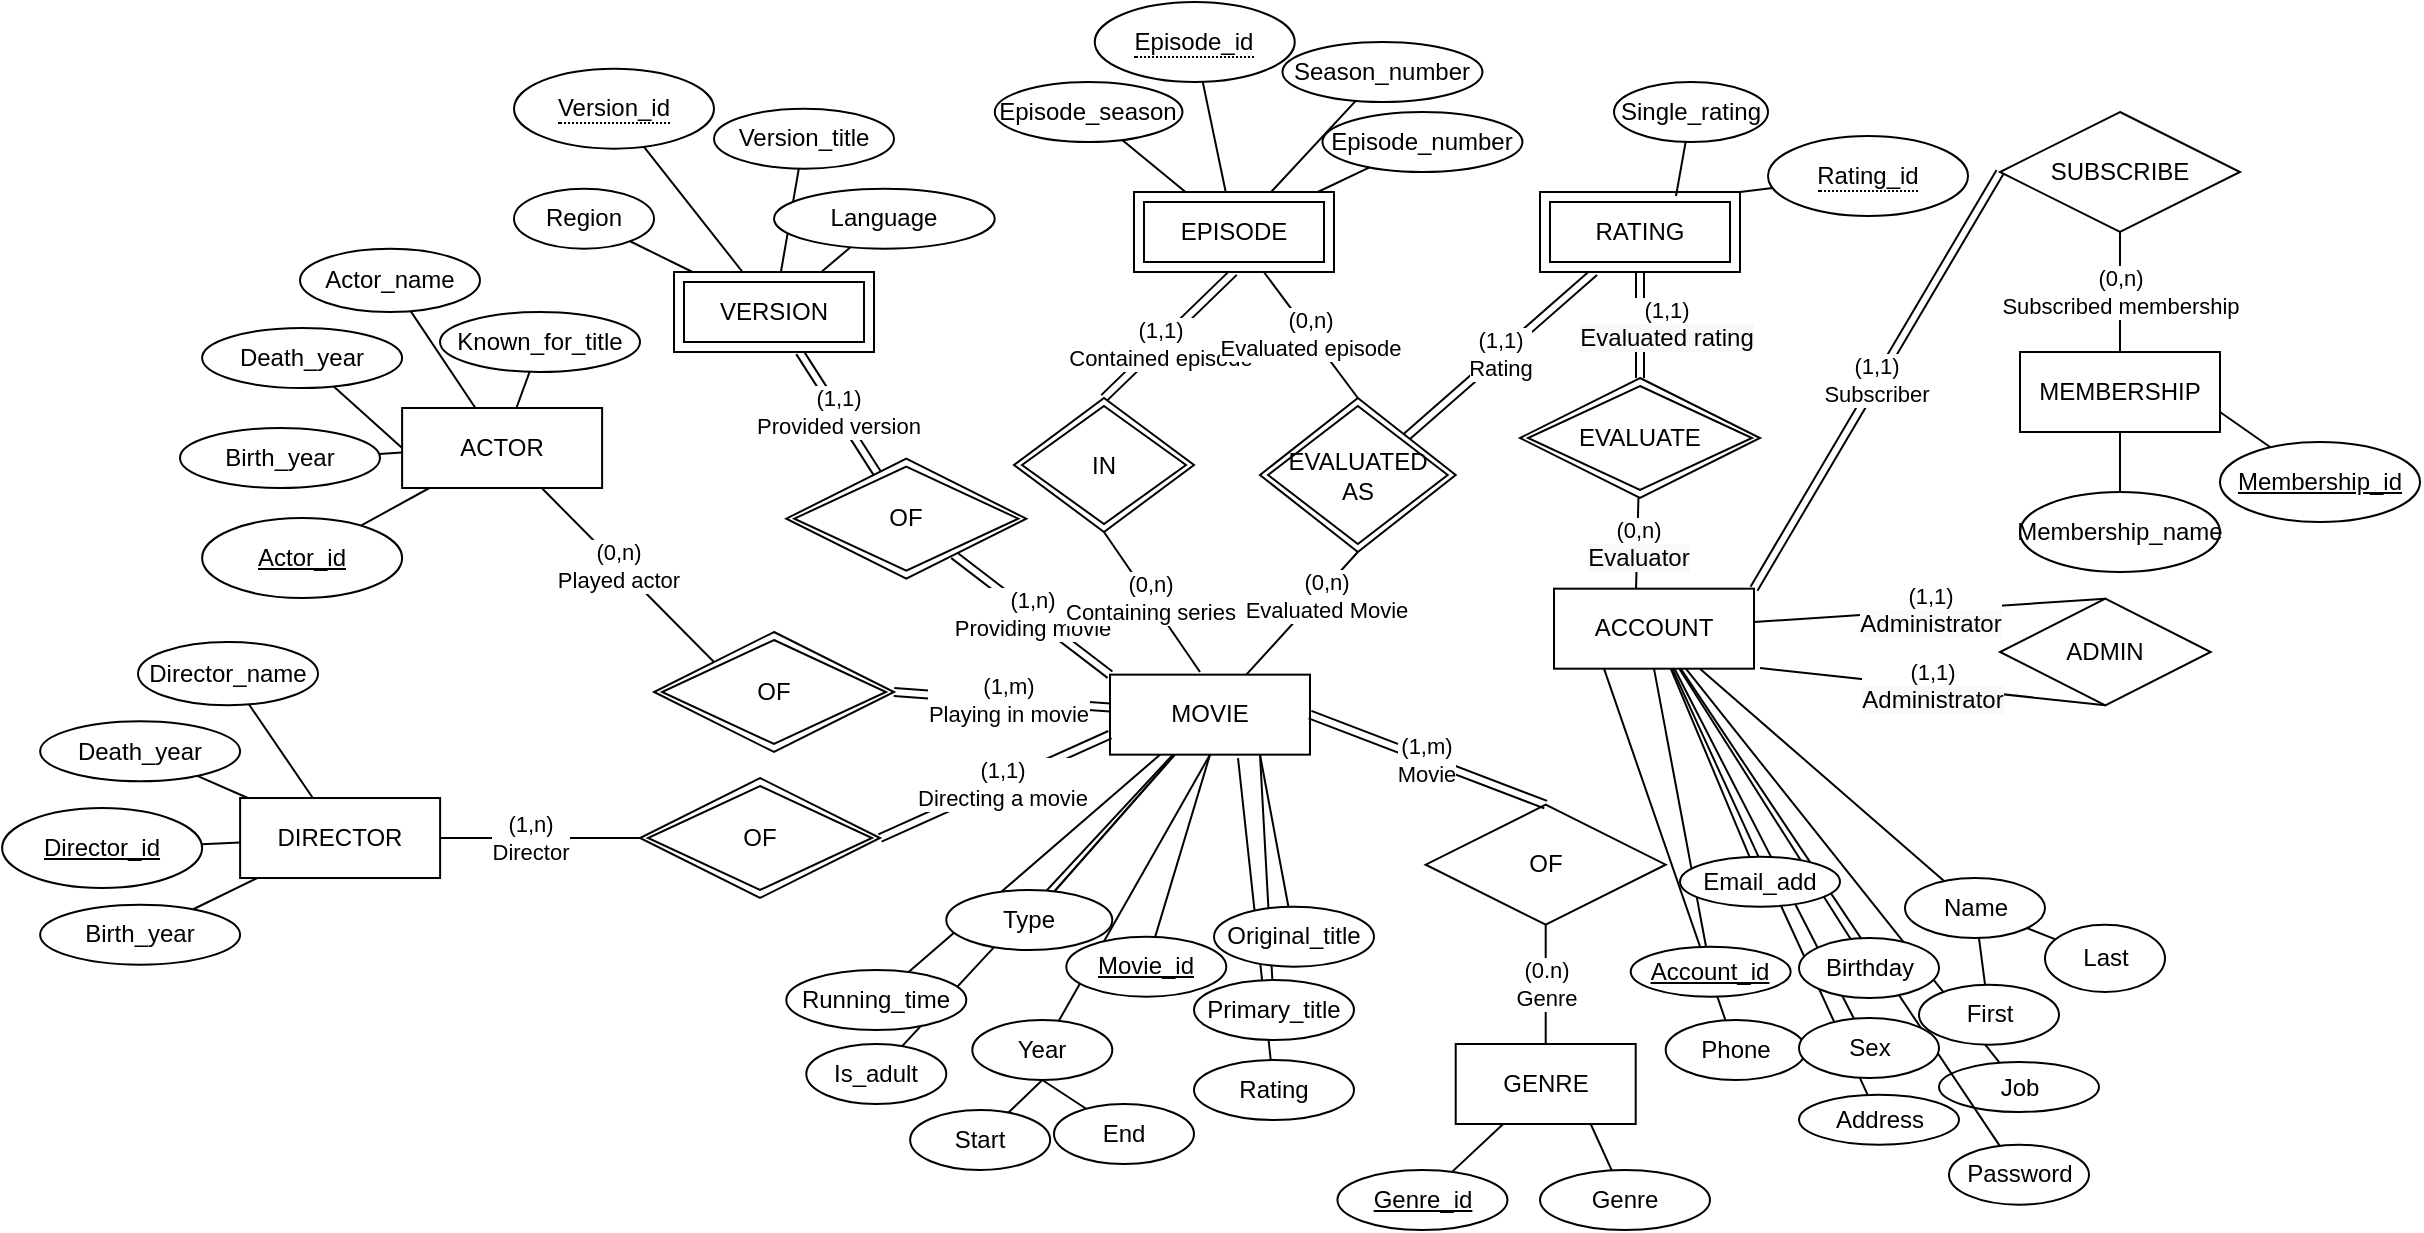 <mxfile version="13.8.0" type="github"><diagram id="dECgLbt5gwb4kdzm95Aq" name="Page-3"><mxGraphModel dx="711" dy="752" grid="1" gridSize="10" guides="1" tooltips="1" connect="1" arrows="1" fold="1" page="1" pageScale="1" pageWidth="1654" pageHeight="1169" math="0" shadow="0"><root><mxCell id="CYz07_u8bfLaDcwgtj9p-0"/><mxCell id="CYz07_u8bfLaDcwgtj9p-1" parent="CYz07_u8bfLaDcwgtj9p-0"/><mxCell id="dOkl6FcIiwvOPtp_usm6-23" value="" style="endArrow=none;html=1;rounded=0;" parent="CYz07_u8bfLaDcwgtj9p-1" source="CYz07_u8bfLaDcwgtj9p-318" target="dOkl6FcIiwvOPtp_usm6-22" edge="1"><mxGeometry relative="1" as="geometry"><mxPoint x="1329.59" y="666.33" as="sourcePoint"/><mxPoint x="1630" y="676.33" as="targetPoint"/></mxGeometry></mxCell><mxCell id="waXFJwk1P9-7DXFkJT4k-6" value="" style="endArrow=none;html=1;rounded=0;entryX=0.64;entryY=1.042;entryDx=0;entryDy=0;entryPerimeter=0;" parent="CYz07_u8bfLaDcwgtj9p-1" source="waXFJwk1P9-7DXFkJT4k-5" target="CYz07_u8bfLaDcwgtj9p-234" edge="1"><mxGeometry relative="1" as="geometry"><mxPoint x="847" y="724.67" as="sourcePoint"/><mxPoint x="840" y="640" as="targetPoint"/></mxGeometry></mxCell><mxCell id="dOkl6FcIiwvOPtp_usm6-24" value="Job" style="ellipse;whiteSpace=wrap;html=1;align=center;fontStyle=0" parent="CYz07_u8bfLaDcwgtj9p-1" vertex="1"><mxGeometry x="1129.5" y="795.01" width="80" height="25" as="geometry"/></mxCell><mxCell id="dOkl6FcIiwvOPtp_usm6-25" value="" style="endArrow=none;html=1;rounded=0;" parent="CYz07_u8bfLaDcwgtj9p-1" source="CYz07_u8bfLaDcwgtj9p-318" target="dOkl6FcIiwvOPtp_usm6-24" edge="1"><mxGeometry relative="1" as="geometry"><mxPoint x="1399.59" y="650" as="sourcePoint"/><mxPoint x="1700" y="660" as="targetPoint"/></mxGeometry></mxCell><mxCell id="CYz07_u8bfLaDcwgtj9p-420" value="" style="endArrow=none;html=1;rounded=0;entryX=0.5;entryY=1;entryDx=0;entryDy=0;" parent="CYz07_u8bfLaDcwgtj9p-1" source="CYz07_u8bfLaDcwgtj9p-368" target="CYz07_u8bfLaDcwgtj9p-234" edge="1"><mxGeometry relative="1" as="geometry"><mxPoint x="755.152" y="878.061" as="sourcePoint"/><mxPoint x="806.596" y="636.33" as="targetPoint"/></mxGeometry></mxCell><mxCell id="CYz07_u8bfLaDcwgtj9p-234" value="MOVIE" style="whiteSpace=wrap;html=1;align=center;" parent="CYz07_u8bfLaDcwgtj9p-1" vertex="1"><mxGeometry x="715.0" y="601.33" width="100" height="40" as="geometry"/></mxCell><mxCell id="CYz07_u8bfLaDcwgtj9p-238" value="GENRE" style="whiteSpace=wrap;html=1;align=center;" parent="CYz07_u8bfLaDcwgtj9p-1" vertex="1"><mxGeometry x="887.85" y="786" width="90" height="40" as="geometry"/></mxCell><mxCell id="CYz07_u8bfLaDcwgtj9p-243" value="(1,n)&lt;br&gt;Providing movie" style="endArrow=none;html=1;rounded=0;entryX=0;entryY=0;entryDx=0;entryDy=0;shape=link;" parent="CYz07_u8bfLaDcwgtj9p-1" source="CYz07_u8bfLaDcwgtj9p-296" target="CYz07_u8bfLaDcwgtj9p-234" edge="1"><mxGeometry relative="1" as="geometry"><mxPoint x="767" y="463.0" as="sourcePoint"/><mxPoint x="607" y="533.0" as="targetPoint"/></mxGeometry></mxCell><mxCell id="CYz07_u8bfLaDcwgtj9p-244" value="(1,1)&lt;br&gt;Provided version" style="endArrow=none;html=1;rounded=0;shape=link;" parent="CYz07_u8bfLaDcwgtj9p-1" source="CYz07_u8bfLaDcwgtj9p-296" target="CYz07_u8bfLaDcwgtj9p-295" edge="1"><mxGeometry relative="1" as="geometry"><mxPoint x="657" y="398" as="sourcePoint"/><mxPoint x="537" y="338" as="targetPoint"/></mxGeometry></mxCell><mxCell id="CYz07_u8bfLaDcwgtj9p-246" value="(1,1)&lt;br&gt;Rating" style="endArrow=none;html=1;rounded=0;shape=link;entryX=1;entryY=0;entryDx=0;entryDy=0;" parent="CYz07_u8bfLaDcwgtj9p-1" source="CYz07_u8bfLaDcwgtj9p-262" target="CYz07_u8bfLaDcwgtj9p-267" edge="1"><mxGeometry relative="1" as="geometry"><mxPoint x="677" y="478" as="sourcePoint"/><mxPoint x="777" y="528.0" as="targetPoint"/><Array as="points"/></mxGeometry></mxCell><mxCell id="CYz07_u8bfLaDcwgtj9p-247" value="OF" style="shape=rhombus;perimeter=rhombusPerimeter;whiteSpace=wrap;html=1;align=center;" parent="CYz07_u8bfLaDcwgtj9p-1" vertex="1"><mxGeometry x="872.85" y="666.33" width="120" height="60" as="geometry"/></mxCell><mxCell id="CYz07_u8bfLaDcwgtj9p-248" value="(1,m)&lt;br&gt;Movie" style="endArrow=none;html=1;rounded=0;exitX=1;exitY=0.5;exitDx=0;exitDy=0;entryX=0.5;entryY=0;entryDx=0;entryDy=0;shape=link;" parent="CYz07_u8bfLaDcwgtj9p-1" source="CYz07_u8bfLaDcwgtj9p-234" target="CYz07_u8bfLaDcwgtj9p-247" edge="1"><mxGeometry x="-0.009" y="-1" relative="1" as="geometry"><mxPoint x="987" y="468" as="sourcePoint"/><mxPoint x="867" y="528.0" as="targetPoint"/><mxPoint y="-1" as="offset"/></mxGeometry></mxCell><mxCell id="CYz07_u8bfLaDcwgtj9p-249" value="(0.n)&lt;br&gt;Genre" style="endArrow=none;html=1;rounded=0;exitX=0.5;exitY=1;exitDx=0;exitDy=0;entryX=0.5;entryY=0;entryDx=0;entryDy=0;" parent="CYz07_u8bfLaDcwgtj9p-1" source="CYz07_u8bfLaDcwgtj9p-247" target="CYz07_u8bfLaDcwgtj9p-238" edge="1"><mxGeometry relative="1" as="geometry"><mxPoint x="997" y="478" as="sourcePoint"/><mxPoint x="877" y="538.0" as="targetPoint"/></mxGeometry></mxCell><mxCell id="CYz07_u8bfLaDcwgtj9p-251" value="(0,n)&lt;br&gt;Containing series" style="endArrow=none;html=1;rounded=0;exitX=0.5;exitY=1;exitDx=0;exitDy=0;" parent="CYz07_u8bfLaDcwgtj9p-1" source="CYz07_u8bfLaDcwgtj9p-272" edge="1"><mxGeometry x="-0.053" relative="1" as="geometry"><mxPoint x="667" y="468" as="sourcePoint"/><mxPoint x="760" y="600" as="targetPoint"/><mxPoint as="offset"/></mxGeometry></mxCell><mxCell id="CYz07_u8bfLaDcwgtj9p-252" value="(1,1)&lt;br&gt;Contained episode" style="endArrow=none;html=1;rounded=0;exitX=0.5;exitY=1;exitDx=0;exitDy=0;shape=link;entryX=0.5;entryY=0;entryDx=0;entryDy=0;" parent="CYz07_u8bfLaDcwgtj9p-1" source="CYz07_u8bfLaDcwgtj9p-285" target="CYz07_u8bfLaDcwgtj9p-272" edge="1"><mxGeometry x="0.152" relative="1" as="geometry"><mxPoint x="677" y="478" as="sourcePoint"/><mxPoint x="807" y="398" as="targetPoint"/><mxPoint as="offset"/></mxGeometry></mxCell><mxCell id="CYz07_u8bfLaDcwgtj9p-254" value="(0,n)&lt;br&gt;Evaluated episode" style="endArrow=none;html=1;rounded=0;exitX=0.5;exitY=0;exitDx=0;exitDy=0;" parent="CYz07_u8bfLaDcwgtj9p-1" source="CYz07_u8bfLaDcwgtj9p-267" target="CYz07_u8bfLaDcwgtj9p-285" edge="1"><mxGeometry relative="1" as="geometry"><mxPoint x="677" y="418" as="sourcePoint"/><mxPoint x="857" y="348" as="targetPoint"/></mxGeometry></mxCell><mxCell id="CYz07_u8bfLaDcwgtj9p-256" value="(0,n)&lt;br&gt;&lt;span style=&quot;font-size: 12px ; background-color: rgb(248 , 249 , 250)&quot;&gt;Evaluator&lt;/span&gt;" style="endArrow=none;html=1;rounded=0;exitX=0.41;exitY=0.025;exitDx=0;exitDy=0;exitPerimeter=0;" parent="CYz07_u8bfLaDcwgtj9p-1" source="CYz07_u8bfLaDcwgtj9p-318" target="CYz07_u8bfLaDcwgtj9p-317" edge="1"><mxGeometry relative="1" as="geometry"><mxPoint x="1127" y="508" as="sourcePoint"/><mxPoint x="1127" y="458" as="targetPoint"/></mxGeometry></mxCell><mxCell id="CYz07_u8bfLaDcwgtj9p-257" value="(1,1)&lt;br&gt;&lt;span style=&quot;font-size: 12px ; background-color: rgb(248 , 249 , 250)&quot;&gt;Evaluated rating&lt;/span&gt;" style="endArrow=none;html=1;rounded=0;shape=link;" parent="CYz07_u8bfLaDcwgtj9p-1" source="CYz07_u8bfLaDcwgtj9p-262" target="CYz07_u8bfLaDcwgtj9p-317" edge="1"><mxGeometry x="-0.012" y="13" relative="1" as="geometry"><mxPoint x="1127" y="218" as="sourcePoint"/><mxPoint x="577" y="378" as="targetPoint"/><Array as="points"/><mxPoint as="offset"/></mxGeometry></mxCell><mxCell id="CYz07_u8bfLaDcwgtj9p-262" value="RATING" style="shape=ext;margin=3;double=1;whiteSpace=wrap;html=1;align=center;" parent="CYz07_u8bfLaDcwgtj9p-1" vertex="1"><mxGeometry x="930" y="360" width="100" height="40" as="geometry"/></mxCell><mxCell id="CYz07_u8bfLaDcwgtj9p-267" value="EVALUATED AS" style="shape=rhombus;double=1;perimeter=rhombusPerimeter;whiteSpace=wrap;html=1;align=center;" parent="CYz07_u8bfLaDcwgtj9p-1" vertex="1"><mxGeometry x="790" y="463" width="97.85" height="77" as="geometry"/></mxCell><mxCell id="CYz07_u8bfLaDcwgtj9p-272" value="IN" style="shape=rhombus;double=1;perimeter=rhombusPerimeter;whiteSpace=wrap;html=1;align=center;" parent="CYz07_u8bfLaDcwgtj9p-1" vertex="1"><mxGeometry x="667" y="463" width="90" height="67" as="geometry"/></mxCell><mxCell id="CYz07_u8bfLaDcwgtj9p-277" value="OF" style="shape=rhombus;double=1;perimeter=rhombusPerimeter;whiteSpace=wrap;html=1;align=center;" parent="CYz07_u8bfLaDcwgtj9p-1" vertex="1"><mxGeometry x="487" y="580" width="120" height="60" as="geometry"/></mxCell><mxCell id="CYz07_u8bfLaDcwgtj9p-279" value="(1,m)&lt;br&gt;Playing in movie" style="endArrow=none;html=1;rounded=0;entryX=1;entryY=0.5;entryDx=0;entryDy=0;shape=link;" parent="CYz07_u8bfLaDcwgtj9p-1" source="CYz07_u8bfLaDcwgtj9p-234" target="CYz07_u8bfLaDcwgtj9p-277" edge="1"><mxGeometry x="-0.053" relative="1" as="geometry"><mxPoint x="427" y="553" as="sourcePoint"/><mxPoint x="817" y="518" as="targetPoint"/><mxPoint as="offset"/></mxGeometry></mxCell><mxCell id="CYz07_u8bfLaDcwgtj9p-290" value="ACTOR" style="whiteSpace=wrap;html=1;align=center;" parent="CYz07_u8bfLaDcwgtj9p-1" vertex="1"><mxGeometry x="361.06" y="468" width="100" height="40" as="geometry"/></mxCell><mxCell id="CYz07_u8bfLaDcwgtj9p-291" value="(0,n)&lt;br&gt;Played actor" style="endArrow=none;html=1;rounded=0;exitX=0;exitY=0;exitDx=0;exitDy=0;" parent="CYz07_u8bfLaDcwgtj9p-1" source="CYz07_u8bfLaDcwgtj9p-277" target="CYz07_u8bfLaDcwgtj9p-290" edge="1"><mxGeometry x="0.111" relative="1" as="geometry"><mxPoint x="667" y="468" as="sourcePoint"/><mxPoint x="767" y="518" as="targetPoint"/><mxPoint as="offset"/></mxGeometry></mxCell><mxCell id="CYz07_u8bfLaDcwgtj9p-295" value="VERSION" style="shape=ext;margin=3;double=1;whiteSpace=wrap;html=1;align=center;" parent="CYz07_u8bfLaDcwgtj9p-1" vertex="1"><mxGeometry x="497" y="400" width="100" height="40" as="geometry"/></mxCell><mxCell id="CYz07_u8bfLaDcwgtj9p-296" value="OF" style="shape=rhombus;double=1;perimeter=rhombusPerimeter;whiteSpace=wrap;html=1;align=center;" parent="CYz07_u8bfLaDcwgtj9p-1" vertex="1"><mxGeometry x="553.15" y="493.34" width="120" height="60" as="geometry"/></mxCell><mxCell id="CYz07_u8bfLaDcwgtj9p-313" value="(0,n)&lt;br&gt;Evaluated Movie" style="endArrow=none;html=1;rounded=0;entryX=0.5;entryY=1;entryDx=0;entryDy=0;" parent="CYz07_u8bfLaDcwgtj9p-1" source="CYz07_u8bfLaDcwgtj9p-234" target="CYz07_u8bfLaDcwgtj9p-267" edge="1"><mxGeometry x="0.349" y="-3" relative="1" as="geometry"><mxPoint x="967" y="408" as="sourcePoint"/><mxPoint x="867" y="358" as="targetPoint"/><mxPoint as="offset"/></mxGeometry></mxCell><mxCell id="CYz07_u8bfLaDcwgtj9p-317" value="EVALUATE" style="shape=rhombus;double=1;perimeter=rhombusPerimeter;whiteSpace=wrap;html=1;align=center;" parent="CYz07_u8bfLaDcwgtj9p-1" vertex="1"><mxGeometry x="920" y="453" width="120" height="60" as="geometry"/></mxCell><mxCell id="CYz07_u8bfLaDcwgtj9p-318" value="ACCOUNT" style="whiteSpace=wrap;html=1;align=center;" parent="CYz07_u8bfLaDcwgtj9p-1" vertex="1"><mxGeometry x="937" y="558.34" width="100" height="40" as="geometry"/></mxCell><mxCell id="CYz07_u8bfLaDcwgtj9p-285" value="EPISODE" style="shape=ext;margin=3;double=1;whiteSpace=wrap;html=1;align=center;" parent="CYz07_u8bfLaDcwgtj9p-1" vertex="1"><mxGeometry x="727" y="360" width="100" height="40" as="geometry"/></mxCell><mxCell id="CYz07_u8bfLaDcwgtj9p-326" value="Movie_id" style="ellipse;whiteSpace=wrap;html=1;align=center;fontStyle=4" parent="CYz07_u8bfLaDcwgtj9p-1" vertex="1"><mxGeometry x="693.15" y="732.33" width="80" height="30" as="geometry"/></mxCell><mxCell id="CYz07_u8bfLaDcwgtj9p-328" value="" style="endArrow=none;html=1;rounded=0;exitX=0.5;exitY=1;exitDx=0;exitDy=0;" parent="CYz07_u8bfLaDcwgtj9p-1" source="CYz07_u8bfLaDcwgtj9p-234" target="CYz07_u8bfLaDcwgtj9p-326" edge="1"><mxGeometry relative="1" as="geometry"><mxPoint x="787" y="708" as="sourcePoint"/><mxPoint x="947" y="708" as="targetPoint"/></mxGeometry></mxCell><mxCell id="CYz07_u8bfLaDcwgtj9p-330" value="" style="endArrow=none;html=1;rounded=0;" parent="CYz07_u8bfLaDcwgtj9p-1" source="CYz07_u8bfLaDcwgtj9p-318" target="CYz07_u8bfLaDcwgtj9p-329" edge="1"><mxGeometry relative="1" as="geometry"><mxPoint x="1257" y="553" as="sourcePoint"/><mxPoint x="1397" y="573" as="targetPoint"/></mxGeometry></mxCell><mxCell id="CYz07_u8bfLaDcwgtj9p-333" value="Actor_id" style="ellipse;whiteSpace=wrap;html=1;align=center;fontStyle=4" parent="CYz07_u8bfLaDcwgtj9p-1" vertex="1"><mxGeometry x="261.06" y="523" width="100" height="40" as="geometry"/></mxCell><mxCell id="CYz07_u8bfLaDcwgtj9p-334" value="" style="endArrow=none;html=1;rounded=0;" parent="CYz07_u8bfLaDcwgtj9p-1" source="CYz07_u8bfLaDcwgtj9p-290" target="CYz07_u8bfLaDcwgtj9p-333" edge="1"><mxGeometry relative="1" as="geometry"><mxPoint x="487" y="743" as="sourcePoint"/><mxPoint x="627" y="763" as="targetPoint"/></mxGeometry></mxCell><mxCell id="CYz07_u8bfLaDcwgtj9p-337" value="&lt;span style=&quot;border-bottom: 1px dotted&quot;&gt;Episode_id&lt;/span&gt;" style="ellipse;whiteSpace=wrap;html=1;align=center;" parent="CYz07_u8bfLaDcwgtj9p-1" vertex="1"><mxGeometry x="707.38" y="265" width="100" height="40" as="geometry"/></mxCell><mxCell id="CYz07_u8bfLaDcwgtj9p-338" value="" style="endArrow=none;html=1;rounded=0;" parent="CYz07_u8bfLaDcwgtj9p-1" source="CYz07_u8bfLaDcwgtj9p-337" target="CYz07_u8bfLaDcwgtj9p-285" edge="1"><mxGeometry relative="1" as="geometry"><mxPoint x="837" y="458" as="sourcePoint"/><mxPoint x="997" y="458" as="targetPoint"/></mxGeometry></mxCell><mxCell id="CYz07_u8bfLaDcwgtj9p-339" value="&lt;span style=&quot;border-bottom: 1px dotted&quot;&gt;Version_id&lt;/span&gt;" style="ellipse;whiteSpace=wrap;html=1;align=center;" parent="CYz07_u8bfLaDcwgtj9p-1" vertex="1"><mxGeometry x="417" y="298.33" width="100" height="40" as="geometry"/></mxCell><mxCell id="CYz07_u8bfLaDcwgtj9p-340" value="" style="endArrow=none;html=1;rounded=0;" parent="CYz07_u8bfLaDcwgtj9p-1" source="CYz07_u8bfLaDcwgtj9p-339" target="CYz07_u8bfLaDcwgtj9p-295" edge="1"><mxGeometry relative="1" as="geometry"><mxPoint x="527" y="458" as="sourcePoint"/><mxPoint x="497" y="158" as="targetPoint"/></mxGeometry></mxCell><mxCell id="CYz07_u8bfLaDcwgtj9p-341" value="&lt;span style=&quot;border-bottom: 1px dotted&quot;&gt;Rating_id&lt;/span&gt;" style="ellipse;whiteSpace=wrap;html=1;align=center;" parent="CYz07_u8bfLaDcwgtj9p-1" vertex="1"><mxGeometry x="1044" y="332" width="100" height="40" as="geometry"/></mxCell><mxCell id="CYz07_u8bfLaDcwgtj9p-342" value="" style="endArrow=none;html=1;rounded=0;entryX=1;entryY=0;entryDx=0;entryDy=0;" parent="CYz07_u8bfLaDcwgtj9p-1" source="CYz07_u8bfLaDcwgtj9p-341" target="CYz07_u8bfLaDcwgtj9p-262" edge="1"><mxGeometry relative="1" as="geometry"><mxPoint x="1244" y="540" as="sourcePoint"/><mxPoint x="1000.5" y="381" as="targetPoint"/></mxGeometry></mxCell><mxCell id="CYz07_u8bfLaDcwgtj9p-343" value="MEMBERSHIP" style="whiteSpace=wrap;html=1;align=center;" parent="CYz07_u8bfLaDcwgtj9p-1" vertex="1"><mxGeometry x="1170" y="440" width="100" height="40" as="geometry"/></mxCell><mxCell id="CYz07_u8bfLaDcwgtj9p-344" value="Membership_name" style="ellipse;whiteSpace=wrap;html=1;align=center;fontStyle=0" parent="CYz07_u8bfLaDcwgtj9p-1" vertex="1"><mxGeometry x="1170" y="510" width="100" height="40" as="geometry"/></mxCell><mxCell id="CYz07_u8bfLaDcwgtj9p-345" value="" style="endArrow=none;html=1;rounded=0;exitX=0.5;exitY=1;exitDx=0;exitDy=0;" parent="CYz07_u8bfLaDcwgtj9p-1" source="CYz07_u8bfLaDcwgtj9p-343" target="CYz07_u8bfLaDcwgtj9p-344" edge="1"><mxGeometry relative="1" as="geometry"><mxPoint x="1110" y="510" as="sourcePoint"/><mxPoint x="1110" y="535" as="targetPoint"/></mxGeometry></mxCell><mxCell id="CYz07_u8bfLaDcwgtj9p-346" value="SUBSCRIBE" style="shape=rhombus;perimeter=rhombusPerimeter;whiteSpace=wrap;html=1;align=center;" parent="CYz07_u8bfLaDcwgtj9p-1" vertex="1"><mxGeometry x="1160" y="320" width="120" height="60" as="geometry"/></mxCell><mxCell id="CYz07_u8bfLaDcwgtj9p-347" value="(1,1)&lt;br&gt;Subscriber" style="endArrow=none;html=1;rounded=0;exitX=0;exitY=0.5;exitDx=0;exitDy=0;shape=link;entryX=1;entryY=0;entryDx=0;entryDy=0;" parent="CYz07_u8bfLaDcwgtj9p-1" source="CYz07_u8bfLaDcwgtj9p-346" target="CYz07_u8bfLaDcwgtj9p-318" edge="1"><mxGeometry relative="1" as="geometry"><mxPoint x="807" y="508" as="sourcePoint"/><mxPoint x="967" y="508" as="targetPoint"/></mxGeometry></mxCell><mxCell id="CYz07_u8bfLaDcwgtj9p-348" value="(0,n)&lt;br&gt;Subscribed membership" style="endArrow=none;html=1;rounded=0;exitX=0.5;exitY=1;exitDx=0;exitDy=0;" parent="CYz07_u8bfLaDcwgtj9p-1" source="CYz07_u8bfLaDcwgtj9p-346" target="CYz07_u8bfLaDcwgtj9p-343" edge="1"><mxGeometry relative="1" as="geometry"><mxPoint x="1200" y="380" as="sourcePoint"/><mxPoint x="1126.364" y="470" as="targetPoint"/></mxGeometry></mxCell><mxCell id="CYz07_u8bfLaDcwgtj9p-352" value="" style="endArrow=none;html=1;rounded=0;entryX=0.75;entryY=1;entryDx=0;entryDy=0;" parent="CYz07_u8bfLaDcwgtj9p-1" source="CYz07_u8bfLaDcwgtj9p-351" target="CYz07_u8bfLaDcwgtj9p-234" edge="1"><mxGeometry relative="1" as="geometry"><mxPoint x="817" y="698" as="sourcePoint"/><mxPoint x="817" y="738" as="targetPoint"/></mxGeometry></mxCell><mxCell id="CYz07_u8bfLaDcwgtj9p-353" value="Original_title" style="ellipse;whiteSpace=wrap;html=1;align=center;" parent="CYz07_u8bfLaDcwgtj9p-1" vertex="1"><mxGeometry x="767.0" y="717.33" width="80" height="30" as="geometry"/></mxCell><mxCell id="CYz07_u8bfLaDcwgtj9p-354" value="" style="endArrow=none;html=1;rounded=0;entryX=0.75;entryY=1;entryDx=0;entryDy=0;" parent="CYz07_u8bfLaDcwgtj9p-1" source="CYz07_u8bfLaDcwgtj9p-353" target="CYz07_u8bfLaDcwgtj9p-234" edge="1"><mxGeometry relative="1" as="geometry"><mxPoint x="857" y="648" as="sourcePoint"/><mxPoint x="872" y="638" as="targetPoint"/></mxGeometry></mxCell><mxCell id="CYz07_u8bfLaDcwgtj9p-355" value="Is_adult" style="ellipse;whiteSpace=wrap;html=1;align=center;" parent="CYz07_u8bfLaDcwgtj9p-1" vertex="1"><mxGeometry x="563.15" y="786" width="70" height="30" as="geometry"/></mxCell><mxCell id="CYz07_u8bfLaDcwgtj9p-356" value="" style="endArrow=none;html=1;rounded=0;" parent="CYz07_u8bfLaDcwgtj9p-1" source="CYz07_u8bfLaDcwgtj9p-355" target="CYz07_u8bfLaDcwgtj9p-234" edge="1"><mxGeometry relative="1" as="geometry"><mxPoint x="673" y="668" as="sourcePoint"/><mxPoint x="688" y="658" as="targetPoint"/></mxGeometry></mxCell><mxCell id="CYz07_u8bfLaDcwgtj9p-359" value="&lt;span style=&quot;font-weight: 400&quot;&gt;Running_time&lt;/span&gt;" style="ellipse;whiteSpace=wrap;html=1;align=center;fontStyle=1" parent="CYz07_u8bfLaDcwgtj9p-1" vertex="1"><mxGeometry x="553.15" y="749" width="90" height="30" as="geometry"/></mxCell><mxCell id="CYz07_u8bfLaDcwgtj9p-360" value="" style="endArrow=none;html=1;rounded=0;fontStyle=1;entryX=0.25;entryY=1;entryDx=0;entryDy=0;" parent="CYz07_u8bfLaDcwgtj9p-1" source="CYz07_u8bfLaDcwgtj9p-359" target="CYz07_u8bfLaDcwgtj9p-234" edge="1"><mxGeometry relative="1" as="geometry"><mxPoint x="713" y="731.33" as="sourcePoint"/><mxPoint x="797" y="747.997" as="targetPoint"/></mxGeometry></mxCell><mxCell id="CYz07_u8bfLaDcwgtj9p-366" value="" style="endArrow=none;html=1;rounded=0;fontStyle=1;" parent="CYz07_u8bfLaDcwgtj9p-1" source="CYz07_u8bfLaDcwgtj9p-365" target="CYz07_u8bfLaDcwgtj9p-234" edge="1"><mxGeometry relative="1" as="geometry"><mxPoint x="653" y="831.33" as="sourcePoint"/><mxPoint x="737" y="847.997" as="targetPoint"/></mxGeometry></mxCell><mxCell id="CYz07_u8bfLaDcwgtj9p-368" value="Year" style="ellipse;whiteSpace=wrap;html=1;align=center;" parent="CYz07_u8bfLaDcwgtj9p-1" vertex="1"><mxGeometry x="646.15" y="774" width="70" height="30" as="geometry"/></mxCell><mxCell id="CYz07_u8bfLaDcwgtj9p-369" value="" style="endArrow=none;html=1;rounded=0;" parent="CYz07_u8bfLaDcwgtj9p-1" source="CYz07_u8bfLaDcwgtj9p-365" target="CYz07_u8bfLaDcwgtj9p-234" edge="1"><mxGeometry relative="1" as="geometry"><mxPoint x="723" y="858" as="sourcePoint"/><mxPoint x="807" y="874.667" as="targetPoint"/></mxGeometry></mxCell><mxCell id="CYz07_u8bfLaDcwgtj9p-370" value="Start" style="ellipse;whiteSpace=wrap;html=1;align=center;" parent="CYz07_u8bfLaDcwgtj9p-1" vertex="1"><mxGeometry x="615.07" y="819" width="70" height="30" as="geometry"/></mxCell><mxCell id="CYz07_u8bfLaDcwgtj9p-371" value="" style="endArrow=none;html=1;rounded=0;entryX=0.5;entryY=1;entryDx=0;entryDy=0;" parent="CYz07_u8bfLaDcwgtj9p-1" source="CYz07_u8bfLaDcwgtj9p-370" target="CYz07_u8bfLaDcwgtj9p-368" edge="1"><mxGeometry relative="1" as="geometry"><mxPoint x="629.15" y="957.33" as="sourcePoint"/><mxPoint x="713.15" y="973.997" as="targetPoint"/></mxGeometry></mxCell><mxCell id="CYz07_u8bfLaDcwgtj9p-372" value="End" style="ellipse;whiteSpace=wrap;html=1;align=center;" parent="CYz07_u8bfLaDcwgtj9p-1" vertex="1"><mxGeometry x="687" y="816" width="70" height="30" as="geometry"/></mxCell><mxCell id="CYz07_u8bfLaDcwgtj9p-373" value="" style="endArrow=none;html=1;rounded=0;entryX=0.5;entryY=1;entryDx=0;entryDy=0;" parent="CYz07_u8bfLaDcwgtj9p-1" source="CYz07_u8bfLaDcwgtj9p-372" target="CYz07_u8bfLaDcwgtj9p-368" edge="1"><mxGeometry relative="1" as="geometry"><mxPoint x="709.15" y="924" as="sourcePoint"/><mxPoint x="712.008" y="946.645" as="targetPoint"/></mxGeometry></mxCell><mxCell id="CYz07_u8bfLaDcwgtj9p-374" value="Genre_id" style="ellipse;whiteSpace=wrap;html=1;align=center;fontStyle=4" parent="CYz07_u8bfLaDcwgtj9p-1" vertex="1"><mxGeometry x="828.73" y="849.0" width="85" height="30" as="geometry"/></mxCell><mxCell id="CYz07_u8bfLaDcwgtj9p-375" value="" style="endArrow=none;html=1;rounded=0;" parent="CYz07_u8bfLaDcwgtj9p-1" source="CYz07_u8bfLaDcwgtj9p-374" target="CYz07_u8bfLaDcwgtj9p-238" edge="1"><mxGeometry relative="1" as="geometry"><mxPoint x="1038.85" y="699.33" as="sourcePoint"/><mxPoint x="1122.85" y="715.997" as="targetPoint"/></mxGeometry></mxCell><mxCell id="CYz07_u8bfLaDcwgtj9p-377" value="" style="endArrow=none;html=1;rounded=0;" parent="CYz07_u8bfLaDcwgtj9p-1" source="CYz07_u8bfLaDcwgtj9p-376" target="CYz07_u8bfLaDcwgtj9p-318" edge="1"><mxGeometry relative="1" as="geometry"><mxPoint x="1426" y="568" as="sourcePoint"/><mxPoint x="1510" y="584.667" as="targetPoint"/></mxGeometry></mxCell><mxCell id="CYz07_u8bfLaDcwgtj9p-378" value="Single_rating" style="ellipse;whiteSpace=wrap;html=1;align=center;" parent="CYz07_u8bfLaDcwgtj9p-1" vertex="1"><mxGeometry x="967" y="305" width="77" height="30" as="geometry"/></mxCell><mxCell id="CYz07_u8bfLaDcwgtj9p-379" value="" style="endArrow=none;html=1;rounded=0;entryX=0.68;entryY=0.05;entryDx=0;entryDy=0;entryPerimeter=0;" parent="CYz07_u8bfLaDcwgtj9p-1" source="CYz07_u8bfLaDcwgtj9p-378" target="CYz07_u8bfLaDcwgtj9p-262" edge="1"><mxGeometry relative="1" as="geometry"><mxPoint x="1270" y="253.33" as="sourcePoint"/><mxPoint x="980" y="370" as="targetPoint"/></mxGeometry></mxCell><mxCell id="CYz07_u8bfLaDcwgtj9p-380" value="Phone" style="ellipse;whiteSpace=wrap;html=1;align=center;" parent="CYz07_u8bfLaDcwgtj9p-1" vertex="1"><mxGeometry x="992.85" y="774" width="70" height="30" as="geometry"/></mxCell><mxCell id="CYz07_u8bfLaDcwgtj9p-381" value="" style="endArrow=none;html=1;rounded=0;entryX=0.25;entryY=1;entryDx=0;entryDy=0;" parent="CYz07_u8bfLaDcwgtj9p-1" source="CYz07_u8bfLaDcwgtj9p-380" target="CYz07_u8bfLaDcwgtj9p-318" edge="1"><mxGeometry relative="1" as="geometry"><mxPoint x="1143" y="586.33" as="sourcePoint"/><mxPoint x="1227" y="602.997" as="targetPoint"/></mxGeometry></mxCell><mxCell id="CYz07_u8bfLaDcwgtj9p-382" value="Name" style="ellipse;whiteSpace=wrap;html=1;align=center;" parent="CYz07_u8bfLaDcwgtj9p-1" vertex="1"><mxGeometry x="1112.5" y="703.01" width="70" height="30" as="geometry"/></mxCell><mxCell id="CYz07_u8bfLaDcwgtj9p-383" value="" style="endArrow=none;html=1;rounded=0;" parent="CYz07_u8bfLaDcwgtj9p-1" source="CYz07_u8bfLaDcwgtj9p-382" target="CYz07_u8bfLaDcwgtj9p-318" edge="1"><mxGeometry relative="1" as="geometry"><mxPoint x="1187" y="556.33" as="sourcePoint"/><mxPoint x="1271" y="572.997" as="targetPoint"/></mxGeometry></mxCell><mxCell id="CYz07_u8bfLaDcwgtj9p-384" value="Sex" style="ellipse;whiteSpace=wrap;html=1;align=center;" parent="CYz07_u8bfLaDcwgtj9p-1" vertex="1"><mxGeometry x="1059.5" y="773.01" width="70" height="30" as="geometry"/></mxCell><mxCell id="CYz07_u8bfLaDcwgtj9p-385" value="" style="endArrow=none;html=1;rounded=0;" parent="CYz07_u8bfLaDcwgtj9p-1" source="CYz07_u8bfLaDcwgtj9p-384" target="CYz07_u8bfLaDcwgtj9p-318" edge="1"><mxGeometry relative="1" as="geometry"><mxPoint x="1187" y="553" as="sourcePoint"/><mxPoint x="1271" y="569.667" as="targetPoint"/></mxGeometry></mxCell><mxCell id="CYz07_u8bfLaDcwgtj9p-386" value="First" style="ellipse;whiteSpace=wrap;html=1;align=center;" parent="CYz07_u8bfLaDcwgtj9p-1" vertex="1"><mxGeometry x="1119.5" y="756.34" width="70" height="30" as="geometry"/></mxCell><mxCell id="CYz07_u8bfLaDcwgtj9p-387" value="" style="endArrow=none;html=1;rounded=0;" parent="CYz07_u8bfLaDcwgtj9p-1" source="CYz07_u8bfLaDcwgtj9p-382" target="CYz07_u8bfLaDcwgtj9p-386" edge="1"><mxGeometry relative="1" as="geometry"><mxPoint x="1299.751" y="823.617" as="sourcePoint"/><mxPoint x="1209.5" y="938.007" as="targetPoint"/></mxGeometry></mxCell><mxCell id="CYz07_u8bfLaDcwgtj9p-388" value="Last" style="ellipse;whiteSpace=wrap;html=1;align=center;" parent="CYz07_u8bfLaDcwgtj9p-1" vertex="1"><mxGeometry x="1182.5" y="726.34" width="60" height="33.67" as="geometry"/></mxCell><mxCell id="CYz07_u8bfLaDcwgtj9p-389" value="" style="endArrow=none;html=1;rounded=0;" parent="CYz07_u8bfLaDcwgtj9p-1" source="CYz07_u8bfLaDcwgtj9p-382" target="CYz07_u8bfLaDcwgtj9p-388" edge="1"><mxGeometry relative="1" as="geometry"><mxPoint x="1293.66" y="797.273" as="sourcePoint"/><mxPoint x="1219.5" y="948.007" as="targetPoint"/></mxGeometry></mxCell><mxCell id="CYz07_u8bfLaDcwgtj9p-390" value="Birthday" style="ellipse;whiteSpace=wrap;html=1;align=center;" parent="CYz07_u8bfLaDcwgtj9p-1" vertex="1"><mxGeometry x="1059.5" y="733.01" width="70" height="30" as="geometry"/></mxCell><mxCell id="CYz07_u8bfLaDcwgtj9p-391" value="" style="endArrow=none;html=1;rounded=0;" parent="CYz07_u8bfLaDcwgtj9p-1" source="CYz07_u8bfLaDcwgtj9p-318" target="CYz07_u8bfLaDcwgtj9p-390" edge="1"><mxGeometry relative="1" as="geometry"><mxPoint x="1281.16" y="587.633" as="sourcePoint"/><mxPoint x="1207" y="738.367" as="targetPoint"/><Array as="points"/></mxGeometry></mxCell><mxCell id="CYz07_u8bfLaDcwgtj9p-392" value="Episode_season" style="ellipse;whiteSpace=wrap;html=1;align=center;" parent="CYz07_u8bfLaDcwgtj9p-1" vertex="1"><mxGeometry x="657.38" y="305" width="93.85" height="30" as="geometry"/></mxCell><mxCell id="CYz07_u8bfLaDcwgtj9p-393" value="" style="endArrow=none;html=1;rounded=0;" parent="CYz07_u8bfLaDcwgtj9p-1" source="CYz07_u8bfLaDcwgtj9p-392" target="CYz07_u8bfLaDcwgtj9p-285" edge="1"><mxGeometry relative="1" as="geometry"><mxPoint x="869.15" y="171.33" as="sourcePoint"/><mxPoint x="786.996" y="158" as="targetPoint"/></mxGeometry></mxCell><mxCell id="CYz07_u8bfLaDcwgtj9p-394" value="Episode_number" style="ellipse;whiteSpace=wrap;html=1;align=center;" parent="CYz07_u8bfLaDcwgtj9p-1" vertex="1"><mxGeometry x="821.23" y="320" width="100" height="30" as="geometry"/></mxCell><mxCell id="CYz07_u8bfLaDcwgtj9p-395" value="" style="endArrow=none;html=1;rounded=0;" parent="CYz07_u8bfLaDcwgtj9p-1" source="CYz07_u8bfLaDcwgtj9p-394" target="CYz07_u8bfLaDcwgtj9p-285" edge="1"><mxGeometry relative="1" as="geometry"><mxPoint x="1033" y="176.33" as="sourcePoint"/><mxPoint x="950.846" y="163" as="targetPoint"/></mxGeometry></mxCell><mxCell id="CYz07_u8bfLaDcwgtj9p-396" value="Region" style="ellipse;whiteSpace=wrap;html=1;align=center;" parent="CYz07_u8bfLaDcwgtj9p-1" vertex="1"><mxGeometry x="417" y="358.33" width="70" height="30" as="geometry"/></mxCell><mxCell id="CYz07_u8bfLaDcwgtj9p-397" value="" style="endArrow=none;html=1;rounded=0;" parent="CYz07_u8bfLaDcwgtj9p-1" source="CYz07_u8bfLaDcwgtj9p-396" target="CYz07_u8bfLaDcwgtj9p-295" edge="1"><mxGeometry relative="1" as="geometry"><mxPoint x="543" y="171.33" as="sourcePoint"/><mxPoint x="460.846" y="158" as="targetPoint"/></mxGeometry></mxCell><mxCell id="CYz07_u8bfLaDcwgtj9p-398" value="Version_title" style="ellipse;whiteSpace=wrap;html=1;align=center;" parent="CYz07_u8bfLaDcwgtj9p-1" vertex="1"><mxGeometry x="517" y="318.33" width="90" height="30" as="geometry"/></mxCell><mxCell id="CYz07_u8bfLaDcwgtj9p-399" value="" style="endArrow=none;html=1;rounded=0;" parent="CYz07_u8bfLaDcwgtj9p-1" source="CYz07_u8bfLaDcwgtj9p-398" target="CYz07_u8bfLaDcwgtj9p-295" edge="1"><mxGeometry relative="1" as="geometry"><mxPoint x="723" y="161.33" as="sourcePoint"/><mxPoint x="647.769" y="148" as="targetPoint"/></mxGeometry></mxCell><mxCell id="CYz07_u8bfLaDcwgtj9p-400" value="Language" style="ellipse;whiteSpace=wrap;html=1;align=center;" parent="CYz07_u8bfLaDcwgtj9p-1" vertex="1"><mxGeometry x="547" y="358.33" width="110.38" height="30" as="geometry"/></mxCell><mxCell id="CYz07_u8bfLaDcwgtj9p-401" value="" style="endArrow=none;html=1;rounded=0;" parent="CYz07_u8bfLaDcwgtj9p-1" source="CYz07_u8bfLaDcwgtj9p-400" target="CYz07_u8bfLaDcwgtj9p-295" edge="1"><mxGeometry relative="1" as="geometry"><mxPoint x="732.62" y="201.33" as="sourcePoint"/><mxPoint x="657.389" y="188" as="targetPoint"/></mxGeometry></mxCell><mxCell id="CYz07_u8bfLaDcwgtj9p-408" value="Actor_name" style="ellipse;whiteSpace=wrap;html=1;align=center;fontStyle=0" parent="CYz07_u8bfLaDcwgtj9p-1" vertex="1"><mxGeometry x="310" y="388.33" width="90" height="31.67" as="geometry"/></mxCell><mxCell id="CYz07_u8bfLaDcwgtj9p-409" value="" style="endArrow=none;html=1;rounded=0;" parent="CYz07_u8bfLaDcwgtj9p-1" source="CYz07_u8bfLaDcwgtj9p-290" target="CYz07_u8bfLaDcwgtj9p-408" edge="1"><mxGeometry relative="1" as="geometry"><mxPoint x="587" y="733" as="sourcePoint"/><mxPoint x="480.65" y="581.012" as="targetPoint"/></mxGeometry></mxCell><mxCell id="CYz07_u8bfLaDcwgtj9p-412" value="Birth_year" style="ellipse;whiteSpace=wrap;html=1;align=center;" parent="CYz07_u8bfLaDcwgtj9p-1" vertex="1"><mxGeometry x="250" y="478" width="100" height="30" as="geometry"/></mxCell><mxCell id="CYz07_u8bfLaDcwgtj9p-413" value="" style="endArrow=none;html=1;rounded=0;" parent="CYz07_u8bfLaDcwgtj9p-1" source="CYz07_u8bfLaDcwgtj9p-412" target="CYz07_u8bfLaDcwgtj9p-290" edge="1"><mxGeometry relative="1" as="geometry"><mxPoint x="512.09" y="846.33" as="sourcePoint"/><mxPoint x="426.999" y="823" as="targetPoint"/></mxGeometry></mxCell><mxCell id="CYz07_u8bfLaDcwgtj9p-416" value="Known_for_title" style="ellipse;whiteSpace=wrap;html=1;align=center;direction=west;" parent="CYz07_u8bfLaDcwgtj9p-1" vertex="1"><mxGeometry x="380" y="420" width="100" height="30" as="geometry"/></mxCell><mxCell id="CYz07_u8bfLaDcwgtj9p-417" value="" style="endArrow=none;html=1;rounded=0;" parent="CYz07_u8bfLaDcwgtj9p-1" source="CYz07_u8bfLaDcwgtj9p-416" target="CYz07_u8bfLaDcwgtj9p-290" edge="1"><mxGeometry relative="1" as="geometry"><mxPoint x="673" y="876.33" as="sourcePoint"/><mxPoint x="587.909" y="853" as="targetPoint"/></mxGeometry></mxCell><mxCell id="CYz07_u8bfLaDcwgtj9p-365" value="&lt;span style=&quot;font-weight: normal&quot;&gt;Type&lt;/span&gt;" style="ellipse;whiteSpace=wrap;html=1;align=center;fontStyle=1" parent="CYz07_u8bfLaDcwgtj9p-1" vertex="1"><mxGeometry x="633.15" y="709" width="83" height="30" as="geometry"/></mxCell><mxCell id="waXFJwk1P9-7DXFkJT4k-2" value="(1,1)&lt;br&gt;&lt;span style=&quot;font-size: 12px ; background-color: rgb(248 , 249 , 250)&quot;&gt;Administrator&lt;/span&gt;" style="endArrow=none;html=1;rounded=0;entryX=0.5;entryY=1;entryDx=0;entryDy=0;" parent="CYz07_u8bfLaDcwgtj9p-1" target="PKXChcMrQ63E1bfX5BK1-0" edge="1"><mxGeometry relative="1" as="geometry"><mxPoint x="1040" y="598" as="sourcePoint"/><mxPoint x="1168.02" y="752.49" as="targetPoint"/></mxGeometry></mxCell><mxCell id="waXFJwk1P9-7DXFkJT4k-5" value="Rating" style="ellipse;whiteSpace=wrap;html=1;align=center;" parent="CYz07_u8bfLaDcwgtj9p-1" vertex="1"><mxGeometry x="757.0" y="794" width="80" height="30" as="geometry"/></mxCell><mxCell id="waXFJwk1P9-7DXFkJT4k-11" value="Death_year" style="ellipse;whiteSpace=wrap;html=1;align=center;" parent="CYz07_u8bfLaDcwgtj9p-1" vertex="1"><mxGeometry x="261.06" y="428" width="100" height="30" as="geometry"/></mxCell><mxCell id="waXFJwk1P9-7DXFkJT4k-12" value="" style="endArrow=none;html=1;rounded=0;entryX=0;entryY=0.5;entryDx=0;entryDy=0;" parent="CYz07_u8bfLaDcwgtj9p-1" source="waXFJwk1P9-7DXFkJT4k-11" target="CYz07_u8bfLaDcwgtj9p-290" edge="1"><mxGeometry relative="1" as="geometry"><mxPoint x="569.1" y="856.33" as="sourcePoint"/><mxPoint x="417.003" y="541.33" as="targetPoint"/></mxGeometry></mxCell><mxCell id="waXFJwk1P9-7DXFkJT4k-13" value="Season_number" style="ellipse;whiteSpace=wrap;html=1;align=center;" parent="CYz07_u8bfLaDcwgtj9p-1" vertex="1"><mxGeometry x="801.23" y="285" width="100" height="30" as="geometry"/></mxCell><mxCell id="waXFJwk1P9-7DXFkJT4k-14" value="" style="endArrow=none;html=1;rounded=0;" parent="CYz07_u8bfLaDcwgtj9p-1" source="waXFJwk1P9-7DXFkJT4k-13" target="CYz07_u8bfLaDcwgtj9p-285" edge="1"><mxGeometry relative="1" as="geometry"><mxPoint x="1136" y="196.33" as="sourcePoint"/><mxPoint x="928.182" y="358" as="targetPoint"/></mxGeometry></mxCell><mxCell id="PKXChcMrQ63E1bfX5BK1-0" value="ADMIN" style="shape=rhombus;perimeter=rhombusPerimeter;whiteSpace=wrap;html=1;align=center;" parent="CYz07_u8bfLaDcwgtj9p-1" vertex="1"><mxGeometry x="1160" y="563.34" width="105.35" height="53.33" as="geometry"/></mxCell><mxCell id="dOkl6FcIiwvOPtp_usm6-0" value="OF" style="shape=rhombus;double=1;perimeter=rhombusPerimeter;whiteSpace=wrap;html=1;align=center;" parent="CYz07_u8bfLaDcwgtj9p-1" vertex="1"><mxGeometry x="480" y="653" width="120" height="60" as="geometry"/></mxCell><mxCell id="dOkl6FcIiwvOPtp_usm6-1" value="(1,1)&lt;br&gt;Directing a movie" style="endArrow=none;html=1;rounded=0;entryX=1;entryY=0.5;entryDx=0;entryDy=0;shape=link;exitX=0;exitY=0.75;exitDx=0;exitDy=0;" parent="CYz07_u8bfLaDcwgtj9p-1" source="CYz07_u8bfLaDcwgtj9p-234" target="dOkl6FcIiwvOPtp_usm6-0" edge="1"><mxGeometry x="-0.053" relative="1" as="geometry"><mxPoint x="785.82" y="763.831" as="sourcePoint"/><mxPoint x="841.97" y="666.67" as="targetPoint"/><mxPoint as="offset"/></mxGeometry></mxCell><mxCell id="dOkl6FcIiwvOPtp_usm6-2" value="DIRECTOR" style="whiteSpace=wrap;html=1;align=center;" parent="CYz07_u8bfLaDcwgtj9p-1" vertex="1"><mxGeometry x="280.06" y="663.01" width="100" height="40" as="geometry"/></mxCell><mxCell id="dOkl6FcIiwvOPtp_usm6-3" value="(1,n)&lt;br&gt;Director" style="endArrow=none;html=1;rounded=0;exitX=0;exitY=0.5;exitDx=0;exitDy=0;" parent="CYz07_u8bfLaDcwgtj9p-1" source="dOkl6FcIiwvOPtp_usm6-0" target="dOkl6FcIiwvOPtp_usm6-2" edge="1"><mxGeometry x="0.111" relative="1" as="geometry"><mxPoint x="691.97" y="616.67" as="sourcePoint"/><mxPoint x="791.97" y="666.67" as="targetPoint"/><mxPoint as="offset"/></mxGeometry></mxCell><mxCell id="dOkl6FcIiwvOPtp_usm6-5" style="edgeStyle=orthogonalEdgeStyle;rounded=0;orthogonalLoop=1;jettySize=auto;html=1;exitX=0.5;exitY=1;exitDx=0;exitDy=0;" parent="CYz07_u8bfLaDcwgtj9p-1" source="dOkl6FcIiwvOPtp_usm6-2" target="dOkl6FcIiwvOPtp_usm6-2" edge="1"><mxGeometry relative="1" as="geometry"/></mxCell><mxCell id="dOkl6FcIiwvOPtp_usm6-6" style="edgeStyle=orthogonalEdgeStyle;rounded=0;orthogonalLoop=1;jettySize=auto;html=1;exitX=0.5;exitY=0;exitDx=0;exitDy=0;" parent="CYz07_u8bfLaDcwgtj9p-1" source="CYz07_u8bfLaDcwgtj9p-416" target="CYz07_u8bfLaDcwgtj9p-416" edge="1"><mxGeometry relative="1" as="geometry"/></mxCell><mxCell id="dOkl6FcIiwvOPtp_usm6-7" value="Director_id" style="ellipse;whiteSpace=wrap;html=1;align=center;fontStyle=4" parent="CYz07_u8bfLaDcwgtj9p-1" vertex="1"><mxGeometry x="161.06" y="668" width="100" height="40" as="geometry"/></mxCell><mxCell id="dOkl6FcIiwvOPtp_usm6-8" value="" style="endArrow=none;html=1;rounded=0;" parent="CYz07_u8bfLaDcwgtj9p-1" source="dOkl6FcIiwvOPtp_usm6-2" target="dOkl6FcIiwvOPtp_usm6-7" edge="1"><mxGeometry relative="1" as="geometry"><mxPoint x="293.696" y="704.67" as="sourcePoint"/><mxPoint x="546" y="959.67" as="targetPoint"/></mxGeometry></mxCell><mxCell id="dOkl6FcIiwvOPtp_usm6-9" value="Director_name" style="ellipse;whiteSpace=wrap;html=1;align=center;fontStyle=0" parent="CYz07_u8bfLaDcwgtj9p-1" vertex="1"><mxGeometry x="229" y="585.0" width="90" height="31.67" as="geometry"/></mxCell><mxCell id="dOkl6FcIiwvOPtp_usm6-10" value="" style="endArrow=none;html=1;rounded=0;" parent="CYz07_u8bfLaDcwgtj9p-1" source="dOkl6FcIiwvOPtp_usm6-2" target="dOkl6FcIiwvOPtp_usm6-9" edge="1"><mxGeometry relative="1" as="geometry"><mxPoint x="316.713" y="664.67" as="sourcePoint"/><mxPoint x="399.65" y="777.682" as="targetPoint"/></mxGeometry></mxCell><mxCell id="dOkl6FcIiwvOPtp_usm6-14" value="Death_year" style="ellipse;whiteSpace=wrap;html=1;align=center;" parent="CYz07_u8bfLaDcwgtj9p-1" vertex="1"><mxGeometry x="180.06" y="624.67" width="100" height="30" as="geometry"/></mxCell><mxCell id="dOkl6FcIiwvOPtp_usm6-15" value="" style="endArrow=none;html=1;rounded=0;" parent="CYz07_u8bfLaDcwgtj9p-1" source="dOkl6FcIiwvOPtp_usm6-14" target="dOkl6FcIiwvOPtp_usm6-2" edge="1"><mxGeometry relative="1" as="geometry"><mxPoint x="488.1" y="1053" as="sourcePoint"/><mxPoint x="280.06" y="684.67" as="targetPoint"/></mxGeometry></mxCell><mxCell id="dOkl6FcIiwvOPtp_usm6-16" style="edgeStyle=orthogonalEdgeStyle;rounded=0;orthogonalLoop=1;jettySize=auto;html=1;exitX=0.5;exitY=0;exitDx=0;exitDy=0;" parent="CYz07_u8bfLaDcwgtj9p-1" edge="1"><mxGeometry relative="1" as="geometry"><mxPoint x="349" y="646.67" as="sourcePoint"/><mxPoint x="349" y="646.67" as="targetPoint"/></mxGeometry></mxCell><mxCell id="CYz07_u8bfLaDcwgtj9p-351" value="Primary_title" style="ellipse;whiteSpace=wrap;html=1;align=center;" parent="CYz07_u8bfLaDcwgtj9p-1" vertex="1"><mxGeometry x="757" y="754" width="80" height="30" as="geometry"/></mxCell><mxCell id="dOkl6FcIiwvOPtp_usm6-17" style="edgeStyle=orthogonalEdgeStyle;rounded=0;orthogonalLoop=1;jettySize=auto;html=1;exitX=0.5;exitY=1;exitDx=0;exitDy=0;" parent="CYz07_u8bfLaDcwgtj9p-1" source="CYz07_u8bfLaDcwgtj9p-370" target="CYz07_u8bfLaDcwgtj9p-370" edge="1"><mxGeometry relative="1" as="geometry"/></mxCell><mxCell id="dOkl6FcIiwvOPtp_usm6-18" value="Genre" style="ellipse;whiteSpace=wrap;html=1;align=center;fontStyle=0" parent="CYz07_u8bfLaDcwgtj9p-1" vertex="1"><mxGeometry x="930" y="849.0" width="85" height="30" as="geometry"/></mxCell><mxCell id="dOkl6FcIiwvOPtp_usm6-19" value="" style="endArrow=none;html=1;rounded=0;entryX=0.75;entryY=1;entryDx=0;entryDy=0;" parent="CYz07_u8bfLaDcwgtj9p-1" source="dOkl6FcIiwvOPtp_usm6-18" target="CYz07_u8bfLaDcwgtj9p-238" edge="1"><mxGeometry relative="1" as="geometry"><mxPoint x="1126.35" y="691.33" as="sourcePoint"/><mxPoint x="1020.35" y="818" as="targetPoint"/></mxGeometry></mxCell><mxCell id="dOkl6FcIiwvOPtp_usm6-20" value="Account_id" style="ellipse;whiteSpace=wrap;html=1;align=center;fontStyle=4" parent="CYz07_u8bfLaDcwgtj9p-1" vertex="1"><mxGeometry x="975.35" y="737.33" width="80" height="25" as="geometry"/></mxCell><mxCell id="dOkl6FcIiwvOPtp_usm6-21" value="" style="endArrow=none;html=1;rounded=0;exitX=0.5;exitY=1;exitDx=0;exitDy=0;" parent="CYz07_u8bfLaDcwgtj9p-1" source="CYz07_u8bfLaDcwgtj9p-318" target="dOkl6FcIiwvOPtp_usm6-20" edge="1"><mxGeometry relative="1" as="geometry"><mxPoint x="1119.09" y="608" as="sourcePoint"/><mxPoint x="1419.5" y="618" as="targetPoint"/></mxGeometry></mxCell><mxCell id="dOkl6FcIiwvOPtp_usm6-22" value="Address&lt;span style=&quot;color: rgba(0 , 0 , 0 , 0) ; font-family: monospace ; font-size: 0px&quot;&gt;%3CmxGraphModel%3E%3Croot%3E%3CmxCell%20id%3D%220%22%2F%3E%3CmxCell%20id%3D%221%22%20parent%3D%220%22%2F%3E%3CmxCell%20id%3D%222%22%20value%3D%22Email_add%22%20style%3D%22ellipse%3BwhiteSpace%3Dwrap%3Bhtml%3D1%3Balign%3Dcenter%3BfontStyle%3D0%22%20vertex%3D%221%22%20parent%3D%221%22%3E%3CmxGeometry%20x%3D%221047%22%20y%3D%22598%22%20width%3D%2280%22%20height%3D%2225%22%20as%3D%22geometry%22%2F%3E%3C%2FmxCell%3E%3CmxCell%20id%3D%223%22%20value%3D%22%22%20style%3D%22endArrow%3Dnone%3Bhtml%3D1%3Brounded%3D0%3B%22%20edge%3D%221%22%20target%3D%222%22%20parent%3D%221%22%3E%3CmxGeometry%20relative%3D%221%22%20as%3D%22geometry%22%3E%3CmxPoint%20x%3D%221106.59%22%20y%3D%22573%22%20as%3D%22sourcePoint%22%2F%3E%3CmxPoint%20x%3D%221407%22%20y%3D%22583%22%20as%3D%22targetPoint%22%2F%3E%3C%2FmxGeometry%3E%3C%2FmxCell%3E%3C%2Froot%3E%3C%2FmxGraphModel%3E&lt;/span&gt;" style="ellipse;whiteSpace=wrap;html=1;align=center;fontStyle=0" parent="CYz07_u8bfLaDcwgtj9p-1" vertex="1"><mxGeometry x="1059.5" y="811.34" width="80" height="25" as="geometry"/></mxCell><mxCell id="dOkl6FcIiwvOPtp_usm6-26" value="Membership_id" style="ellipse;whiteSpace=wrap;html=1;align=center;fontStyle=4" parent="CYz07_u8bfLaDcwgtj9p-1" vertex="1"><mxGeometry x="1270" y="485" width="100" height="40" as="geometry"/></mxCell><mxCell id="dOkl6FcIiwvOPtp_usm6-27" value="" style="endArrow=none;html=1;rounded=0;exitX=1;exitY=0.75;exitDx=0;exitDy=0;" parent="CYz07_u8bfLaDcwgtj9p-1" source="CYz07_u8bfLaDcwgtj9p-343" target="dOkl6FcIiwvOPtp_usm6-26" edge="1"><mxGeometry relative="1" as="geometry"><mxPoint x="1320" y="467" as="sourcePoint"/><mxPoint x="1210" y="510" as="targetPoint"/></mxGeometry></mxCell><mxCell id="dOkl6FcIiwvOPtp_usm6-28" value="Birth_year" style="ellipse;whiteSpace=wrap;html=1;align=center;" parent="CYz07_u8bfLaDcwgtj9p-1" vertex="1"><mxGeometry x="180.06" y="716.33" width="100" height="30" as="geometry"/></mxCell><mxCell id="dOkl6FcIiwvOPtp_usm6-29" value="" style="endArrow=none;html=1;rounded=0;" parent="CYz07_u8bfLaDcwgtj9p-1" source="dOkl6FcIiwvOPtp_usm6-28" target="dOkl6FcIiwvOPtp_usm6-2" edge="1"><mxGeometry relative="1" as="geometry"><mxPoint x="481" y="1182.5" as="sourcePoint"/><mxPoint x="280.062" y="795.83" as="targetPoint"/></mxGeometry></mxCell><mxCell id="CYz07_u8bfLaDcwgtj9p-376" value="Password" style="ellipse;whiteSpace=wrap;html=1;align=center;" parent="CYz07_u8bfLaDcwgtj9p-1" vertex="1"><mxGeometry x="1134.5" y="836.34" width="70" height="30" as="geometry"/></mxCell><mxCell id="dOkl6FcIiwvOPtp_usm6-30" value="(1,1)&lt;br&gt;&lt;span style=&quot;font-size: 12px ; background-color: rgb(248 , 249 , 250)&quot;&gt;Administrator&lt;/span&gt;" style="endArrow=none;html=1;rounded=0;entryX=0.5;entryY=0;entryDx=0;entryDy=0;" parent="CYz07_u8bfLaDcwgtj9p-1" source="CYz07_u8bfLaDcwgtj9p-318" target="PKXChcMrQ63E1bfX5BK1-0" edge="1"><mxGeometry relative="1" as="geometry"><mxPoint x="1114.5" y="560" as="sourcePoint"/><mxPoint x="1277" y="718" as="targetPoint"/></mxGeometry></mxCell><mxCell id="CYz07_u8bfLaDcwgtj9p-329" value="Email_add" style="ellipse;whiteSpace=wrap;html=1;align=center;fontStyle=0" parent="CYz07_u8bfLaDcwgtj9p-1" vertex="1"><mxGeometry x="1000" y="692.33" width="80" height="25" as="geometry"/></mxCell></root></mxGraphModel></diagram></mxfile>